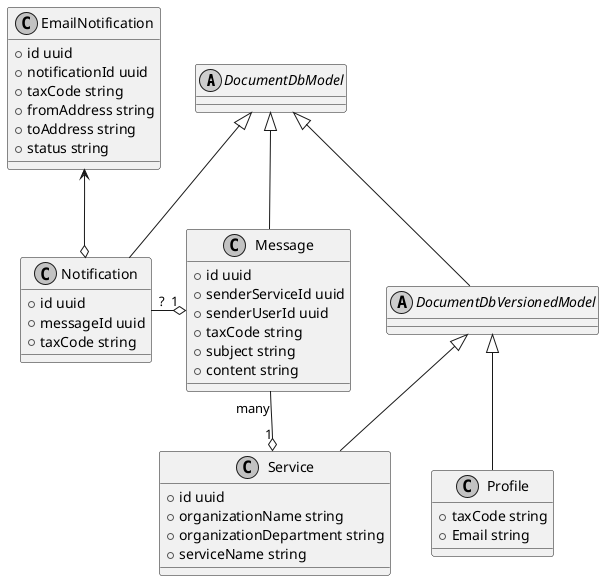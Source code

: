 @startuml

skinparam monochrome true

abstract class DocumentDbModel

abstract class DocumentDbVersionedModel

class Message {
  +id uuid
  +senderServiceId uuid
  +senderUserId uuid
  +taxCode string
  +subject string
  +content string
}

class Notification {
  +id uuid
  +messageId uuid
  +taxCode string
}

class EmailNotification {
  +id uuid
  +notificationId uuid
  +taxCode string
  +fromAddress string
  +toAddress string
  +status string
}

class Service {
  +id uuid
  +organizationName string
  +organizationDepartment string
  +serviceName string
}

class Profile {
  +taxCode string
  +Email string
}

DocumentDbModel <|-- DocumentDbVersionedModel

DocumentDbModel <|-- Message

DocumentDbModel <|-- Notification

EmailNotification <--o Notification

DocumentDbVersionedModel <|-- Service

DocumentDbVersionedModel <|-- Profile

Service "1" o-left- "many" Message
Message "1" o-left- "?" Notification

@enduml